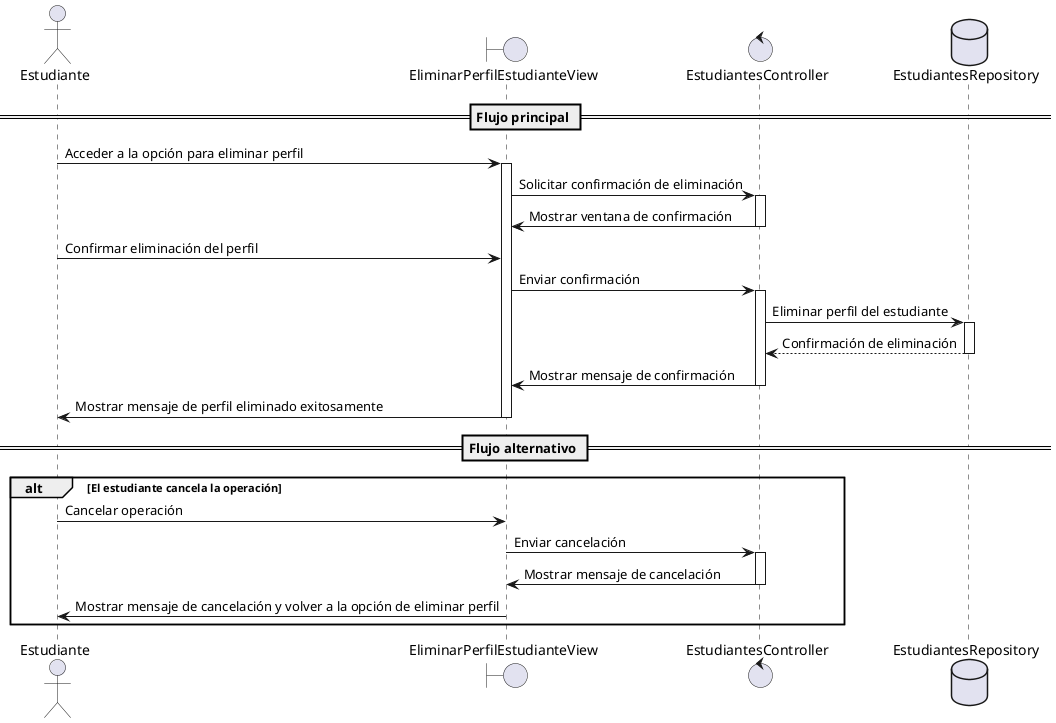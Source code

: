 @startuml
actor Estudiante
boundary "EliminarPerfilEstudianteView" as View
control "EstudiantesController" as Controller
database "EstudiantesRepository" as Repository

== Flujo principal ==
Estudiante -> View : Acceder a la opción para eliminar perfil
activate View
View -> Controller : Solicitar confirmación de eliminación
activate Controller
Controller -> View : Mostrar ventana de confirmación
deactivate Controller
Estudiante -> View : Confirmar eliminación del perfil
View -> Controller : Enviar confirmación
activate Controller
Controller -> Repository : Eliminar perfil del estudiante
activate Repository
Repository --> Controller : Confirmación de eliminación
deactivate Repository
Controller -> View : Mostrar mensaje de confirmación
deactivate Controller
View -> Estudiante : Mostrar mensaje de perfil eliminado exitosamente
deactivate View

== Flujo alternativo ==
alt El estudiante cancela la operación
    Estudiante -> View : Cancelar operación
    View -> Controller : Enviar cancelación
    activate Controller
    Controller -> View : Mostrar mensaje de cancelación
    deactivate Controller
    View -> Estudiante : Mostrar mensaje de cancelación y volver a la opción de eliminar perfil
end

@enduml
